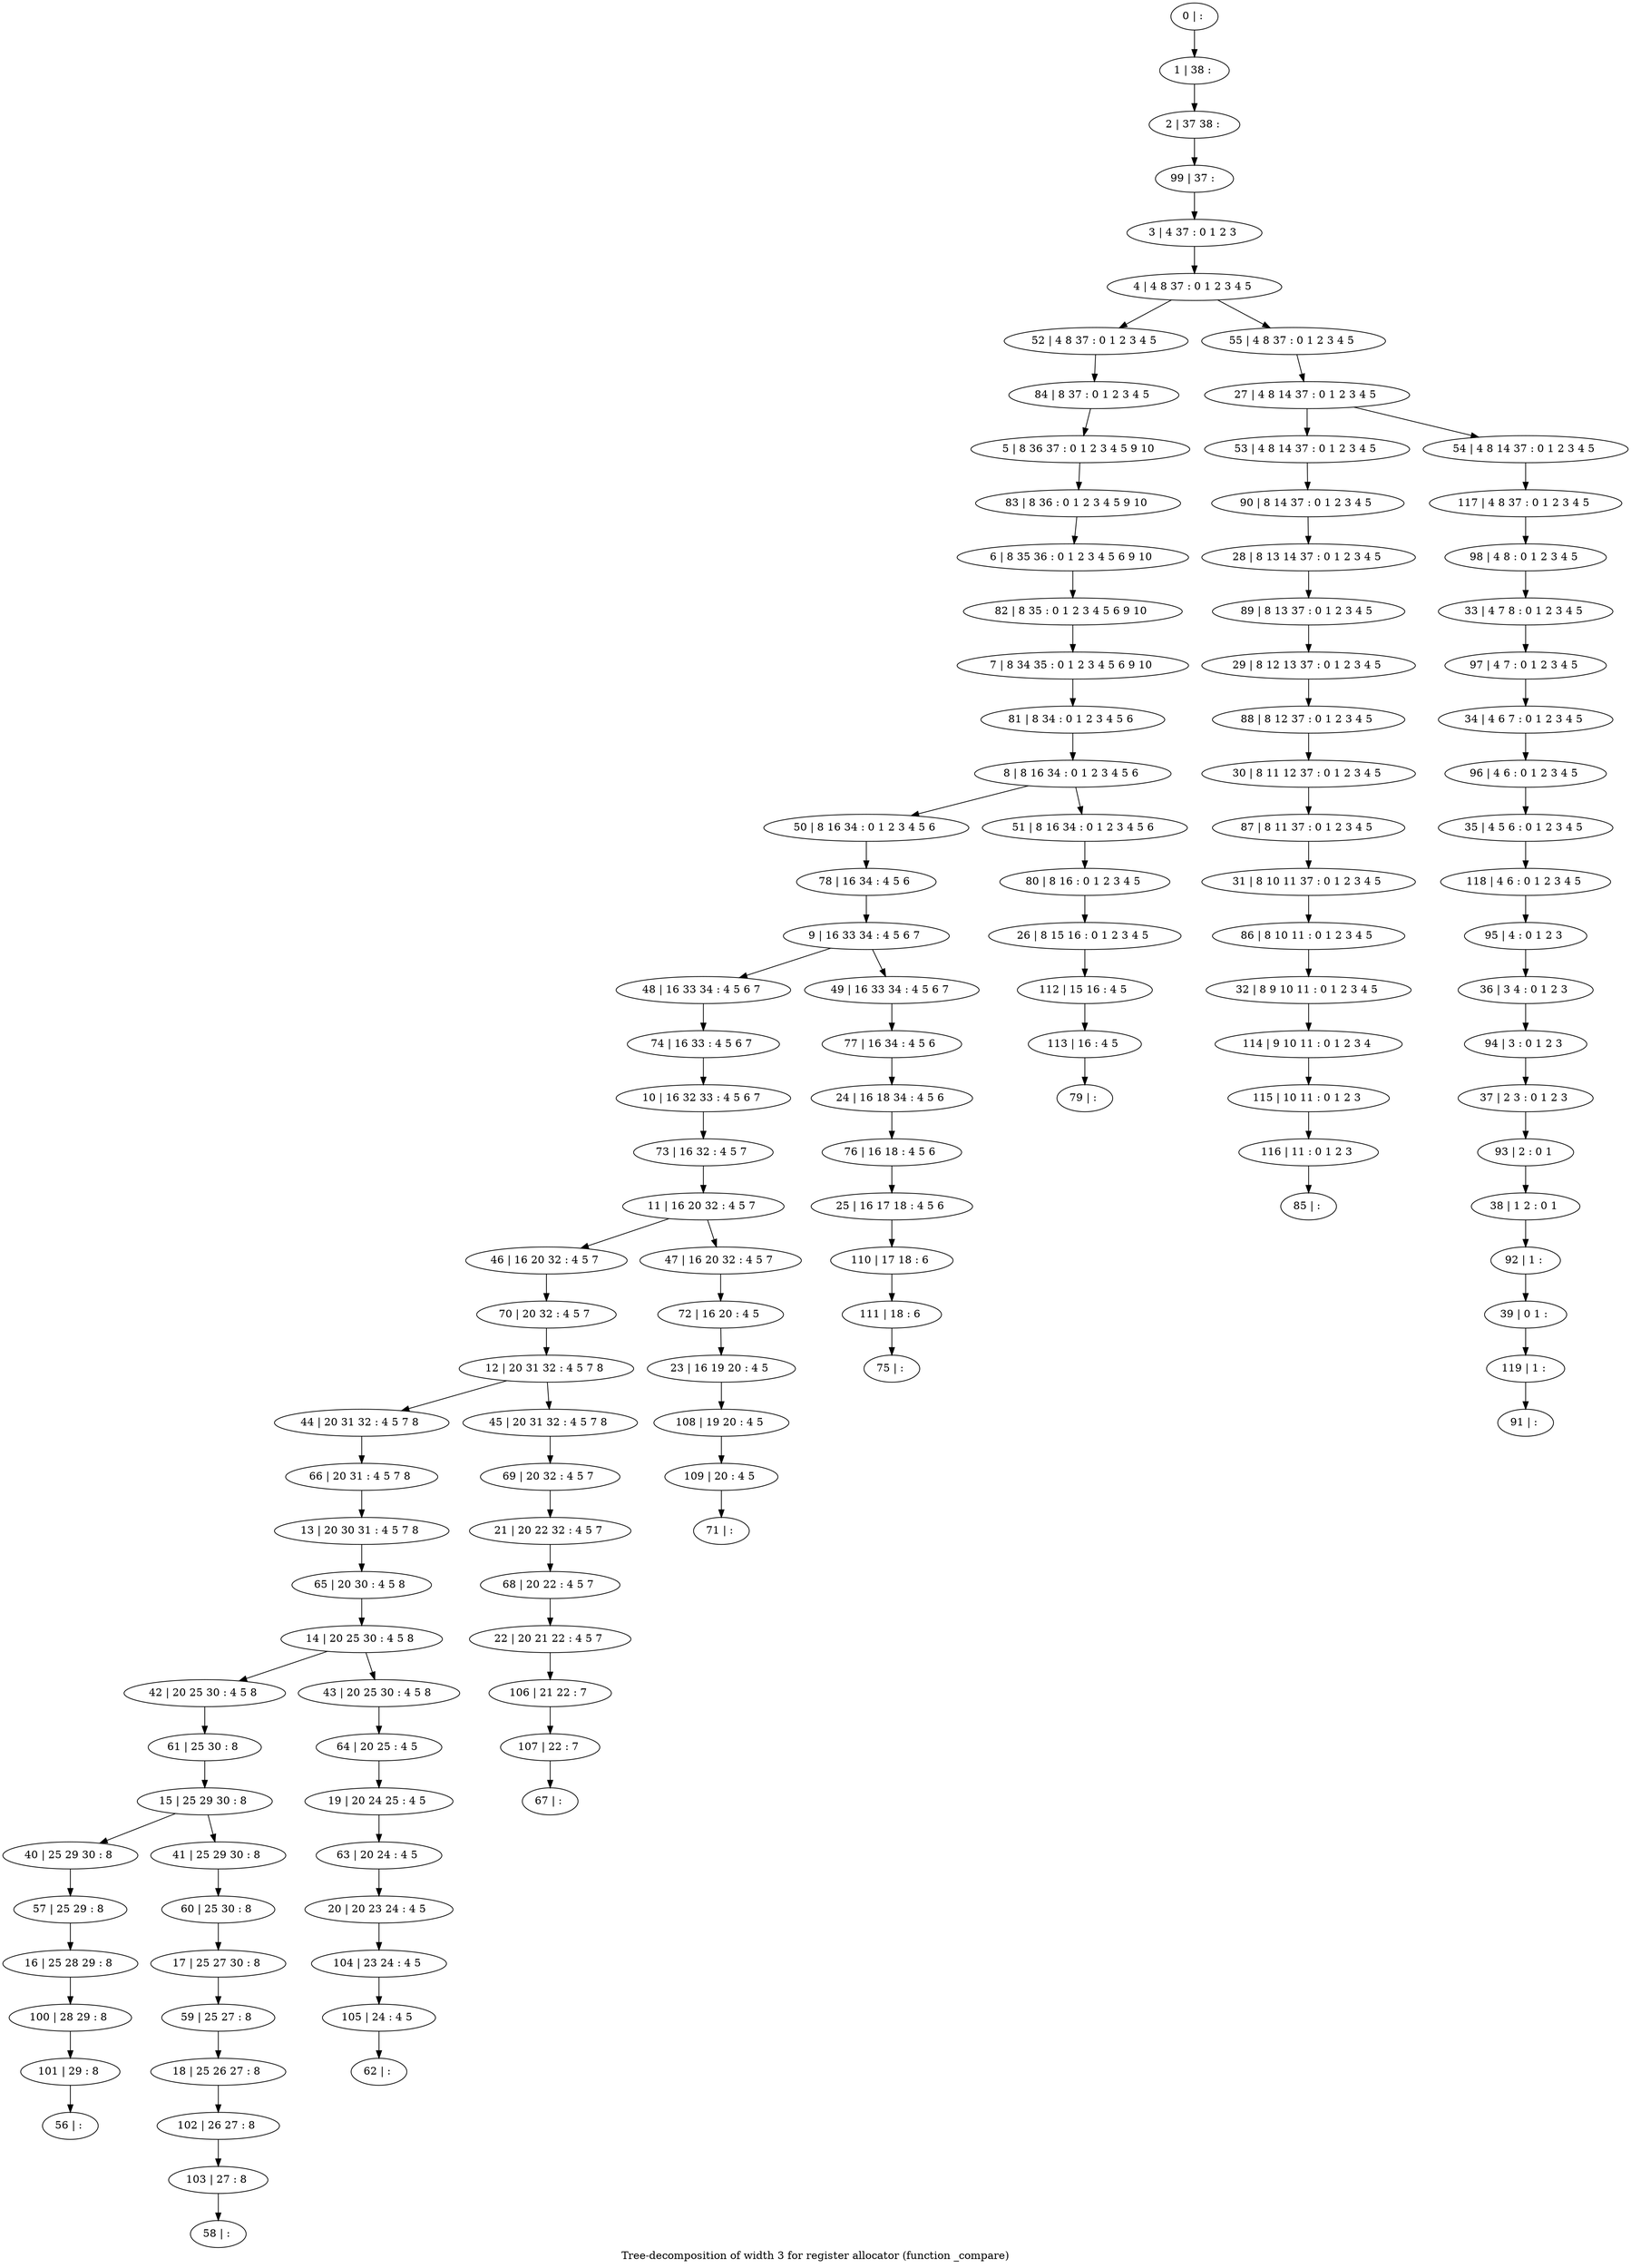 digraph G {
graph [label="Tree-decomposition of width 3 for register allocator (function _compare)"]
0[label="0 | : "];
1[label="1 | 38 : "];
2[label="2 | 37 38 : "];
3[label="3 | 4 37 : 0 1 2 3 "];
4[label="4 | 4 8 37 : 0 1 2 3 4 5 "];
5[label="5 | 8 36 37 : 0 1 2 3 4 5 9 10 "];
6[label="6 | 8 35 36 : 0 1 2 3 4 5 6 9 10 "];
7[label="7 | 8 34 35 : 0 1 2 3 4 5 6 9 10 "];
8[label="8 | 8 16 34 : 0 1 2 3 4 5 6 "];
9[label="9 | 16 33 34 : 4 5 6 7 "];
10[label="10 | 16 32 33 : 4 5 6 7 "];
11[label="11 | 16 20 32 : 4 5 7 "];
12[label="12 | 20 31 32 : 4 5 7 8 "];
13[label="13 | 20 30 31 : 4 5 7 8 "];
14[label="14 | 20 25 30 : 4 5 8 "];
15[label="15 | 25 29 30 : 8 "];
16[label="16 | 25 28 29 : 8 "];
17[label="17 | 25 27 30 : 8 "];
18[label="18 | 25 26 27 : 8 "];
19[label="19 | 20 24 25 : 4 5 "];
20[label="20 | 20 23 24 : 4 5 "];
21[label="21 | 20 22 32 : 4 5 7 "];
22[label="22 | 20 21 22 : 4 5 7 "];
23[label="23 | 16 19 20 : 4 5 "];
24[label="24 | 16 18 34 : 4 5 6 "];
25[label="25 | 16 17 18 : 4 5 6 "];
26[label="26 | 8 15 16 : 0 1 2 3 4 5 "];
27[label="27 | 4 8 14 37 : 0 1 2 3 4 5 "];
28[label="28 | 8 13 14 37 : 0 1 2 3 4 5 "];
29[label="29 | 8 12 13 37 : 0 1 2 3 4 5 "];
30[label="30 | 8 11 12 37 : 0 1 2 3 4 5 "];
31[label="31 | 8 10 11 37 : 0 1 2 3 4 5 "];
32[label="32 | 8 9 10 11 : 0 1 2 3 4 5 "];
33[label="33 | 4 7 8 : 0 1 2 3 4 5 "];
34[label="34 | 4 6 7 : 0 1 2 3 4 5 "];
35[label="35 | 4 5 6 : 0 1 2 3 4 5 "];
36[label="36 | 3 4 : 0 1 2 3 "];
37[label="37 | 2 3 : 0 1 2 3 "];
38[label="38 | 1 2 : 0 1 "];
39[label="39 | 0 1 : "];
40[label="40 | 25 29 30 : 8 "];
41[label="41 | 25 29 30 : 8 "];
42[label="42 | 20 25 30 : 4 5 8 "];
43[label="43 | 20 25 30 : 4 5 8 "];
44[label="44 | 20 31 32 : 4 5 7 8 "];
45[label="45 | 20 31 32 : 4 5 7 8 "];
46[label="46 | 16 20 32 : 4 5 7 "];
47[label="47 | 16 20 32 : 4 5 7 "];
48[label="48 | 16 33 34 : 4 5 6 7 "];
49[label="49 | 16 33 34 : 4 5 6 7 "];
50[label="50 | 8 16 34 : 0 1 2 3 4 5 6 "];
51[label="51 | 8 16 34 : 0 1 2 3 4 5 6 "];
52[label="52 | 4 8 37 : 0 1 2 3 4 5 "];
53[label="53 | 4 8 14 37 : 0 1 2 3 4 5 "];
54[label="54 | 4 8 14 37 : 0 1 2 3 4 5 "];
55[label="55 | 4 8 37 : 0 1 2 3 4 5 "];
56[label="56 | : "];
57[label="57 | 25 29 : 8 "];
58[label="58 | : "];
59[label="59 | 25 27 : 8 "];
60[label="60 | 25 30 : 8 "];
61[label="61 | 25 30 : 8 "];
62[label="62 | : "];
63[label="63 | 20 24 : 4 5 "];
64[label="64 | 20 25 : 4 5 "];
65[label="65 | 20 30 : 4 5 8 "];
66[label="66 | 20 31 : 4 5 7 8 "];
67[label="67 | : "];
68[label="68 | 20 22 : 4 5 7 "];
69[label="69 | 20 32 : 4 5 7 "];
70[label="70 | 20 32 : 4 5 7 "];
71[label="71 | : "];
72[label="72 | 16 20 : 4 5 "];
73[label="73 | 16 32 : 4 5 7 "];
74[label="74 | 16 33 : 4 5 6 7 "];
75[label="75 | : "];
76[label="76 | 16 18 : 4 5 6 "];
77[label="77 | 16 34 : 4 5 6 "];
78[label="78 | 16 34 : 4 5 6 "];
79[label="79 | : "];
80[label="80 | 8 16 : 0 1 2 3 4 5 "];
81[label="81 | 8 34 : 0 1 2 3 4 5 6 "];
82[label="82 | 8 35 : 0 1 2 3 4 5 6 9 10 "];
83[label="83 | 8 36 : 0 1 2 3 4 5 9 10 "];
84[label="84 | 8 37 : 0 1 2 3 4 5 "];
85[label="85 | : "];
86[label="86 | 8 10 11 : 0 1 2 3 4 5 "];
87[label="87 | 8 11 37 : 0 1 2 3 4 5 "];
88[label="88 | 8 12 37 : 0 1 2 3 4 5 "];
89[label="89 | 8 13 37 : 0 1 2 3 4 5 "];
90[label="90 | 8 14 37 : 0 1 2 3 4 5 "];
91[label="91 | : "];
92[label="92 | 1 : "];
93[label="93 | 2 : 0 1 "];
94[label="94 | 3 : 0 1 2 3 "];
95[label="95 | 4 : 0 1 2 3 "];
96[label="96 | 4 6 : 0 1 2 3 4 5 "];
97[label="97 | 4 7 : 0 1 2 3 4 5 "];
98[label="98 | 4 8 : 0 1 2 3 4 5 "];
99[label="99 | 37 : "];
100[label="100 | 28 29 : 8 "];
101[label="101 | 29 : 8 "];
102[label="102 | 26 27 : 8 "];
103[label="103 | 27 : 8 "];
104[label="104 | 23 24 : 4 5 "];
105[label="105 | 24 : 4 5 "];
106[label="106 | 21 22 : 7 "];
107[label="107 | 22 : 7 "];
108[label="108 | 19 20 : 4 5 "];
109[label="109 | 20 : 4 5 "];
110[label="110 | 17 18 : 6 "];
111[label="111 | 18 : 6 "];
112[label="112 | 15 16 : 4 5 "];
113[label="113 | 16 : 4 5 "];
114[label="114 | 9 10 11 : 0 1 2 3 4 "];
115[label="115 | 10 11 : 0 1 2 3 "];
116[label="116 | 11 : 0 1 2 3 "];
117[label="117 | 4 8 37 : 0 1 2 3 4 5 "];
118[label="118 | 4 6 : 0 1 2 3 4 5 "];
119[label="119 | 1 : "];
0->1 ;
1->2 ;
3->4 ;
15->40 ;
15->41 ;
14->42 ;
14->43 ;
12->44 ;
12->45 ;
11->46 ;
11->47 ;
9->48 ;
9->49 ;
8->50 ;
8->51 ;
4->52 ;
27->53 ;
27->54 ;
55->27 ;
4->55 ;
57->16 ;
40->57 ;
59->18 ;
17->59 ;
60->17 ;
41->60 ;
61->15 ;
42->61 ;
63->20 ;
19->63 ;
64->19 ;
43->64 ;
65->14 ;
13->65 ;
66->13 ;
44->66 ;
68->22 ;
21->68 ;
69->21 ;
45->69 ;
70->12 ;
46->70 ;
72->23 ;
47->72 ;
73->11 ;
10->73 ;
74->10 ;
48->74 ;
76->25 ;
24->76 ;
77->24 ;
49->77 ;
78->9 ;
50->78 ;
80->26 ;
51->80 ;
81->8 ;
7->81 ;
82->7 ;
6->82 ;
83->6 ;
5->83 ;
84->5 ;
52->84 ;
86->32 ;
31->86 ;
87->31 ;
30->87 ;
88->30 ;
29->88 ;
89->29 ;
28->89 ;
90->28 ;
53->90 ;
92->39 ;
38->92 ;
93->38 ;
37->93 ;
94->37 ;
36->94 ;
95->36 ;
96->35 ;
34->96 ;
97->34 ;
33->97 ;
98->33 ;
99->3 ;
2->99 ;
16->100 ;
101->56 ;
100->101 ;
18->102 ;
103->58 ;
102->103 ;
20->104 ;
105->62 ;
104->105 ;
22->106 ;
107->67 ;
106->107 ;
23->108 ;
109->71 ;
108->109 ;
25->110 ;
111->75 ;
110->111 ;
26->112 ;
113->79 ;
112->113 ;
32->114 ;
114->115 ;
116->85 ;
115->116 ;
117->98 ;
54->117 ;
118->95 ;
35->118 ;
119->91 ;
39->119 ;
}
